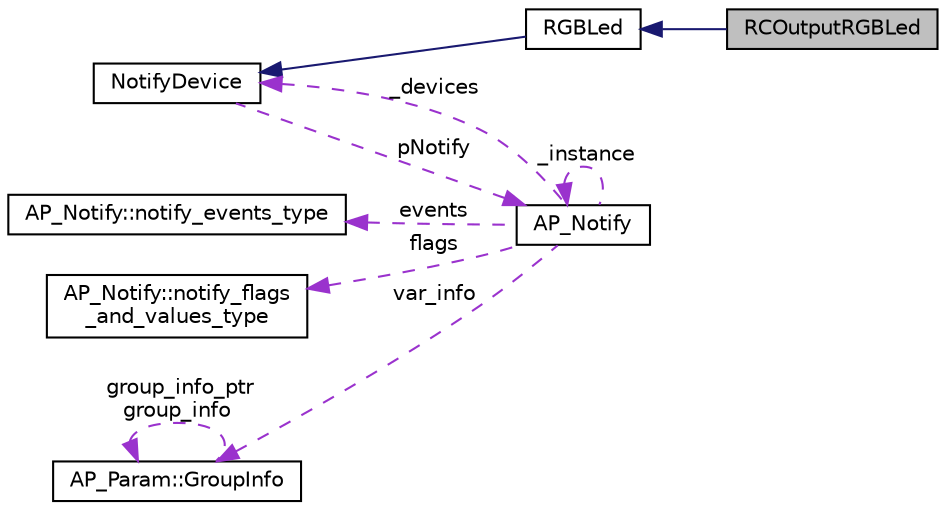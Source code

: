 digraph "RCOutputRGBLed"
{
 // INTERACTIVE_SVG=YES
  edge [fontname="Helvetica",fontsize="10",labelfontname="Helvetica",labelfontsize="10"];
  node [fontname="Helvetica",fontsize="10",shape=record];
  rankdir="LR";
  Node1 [label="RCOutputRGBLed",height=0.2,width=0.4,color="black", fillcolor="grey75", style="filled", fontcolor="black"];
  Node2 -> Node1 [dir="back",color="midnightblue",fontsize="10",style="solid",fontname="Helvetica"];
  Node2 [label="RGBLed",height=0.2,width=0.4,color="black", fillcolor="white", style="filled",URL="$classRGBLed.html"];
  Node3 -> Node2 [dir="back",color="midnightblue",fontsize="10",style="solid",fontname="Helvetica"];
  Node3 [label="NotifyDevice",height=0.2,width=0.4,color="black", fillcolor="white", style="filled",URL="$classNotifyDevice.html"];
  Node4 -> Node3 [dir="back",color="darkorchid3",fontsize="10",style="dashed",label=" pNotify" ,fontname="Helvetica"];
  Node4 [label="AP_Notify",height=0.2,width=0.4,color="black", fillcolor="white", style="filled",URL="$classAP__Notify.html"];
  Node5 -> Node4 [dir="back",color="darkorchid3",fontsize="10",style="dashed",label=" events" ,fontname="Helvetica"];
  Node5 [label="AP_Notify::notify_events_type",height=0.2,width=0.4,color="black", fillcolor="white", style="filled",URL="$structAP__Notify_1_1notify__events__type.html",tooltip="notify_events_type - bitmask of active events. "];
  Node6 -> Node4 [dir="back",color="darkorchid3",fontsize="10",style="dashed",label=" flags" ,fontname="Helvetica"];
  Node6 [label="AP_Notify::notify_flags\l_and_values_type",height=0.2,width=0.4,color="black", fillcolor="white", style="filled",URL="$structAP__Notify_1_1notify__flags__and__values__type.html",tooltip="notify_flags_type - bitmask of notification flags "];
  Node7 -> Node4 [dir="back",color="darkorchid3",fontsize="10",style="dashed",label=" var_info" ,fontname="Helvetica"];
  Node7 [label="AP_Param::GroupInfo",height=0.2,width=0.4,color="black", fillcolor="white", style="filled",URL="$structAP__Param_1_1GroupInfo.html"];
  Node7 -> Node7 [dir="back",color="darkorchid3",fontsize="10",style="dashed",label=" group_info_ptr\ngroup_info" ,fontname="Helvetica"];
  Node3 -> Node4 [dir="back",color="darkorchid3",fontsize="10",style="dashed",label=" _devices" ,fontname="Helvetica"];
  Node4 -> Node4 [dir="back",color="darkorchid3",fontsize="10",style="dashed",label=" _instance" ,fontname="Helvetica"];
}
